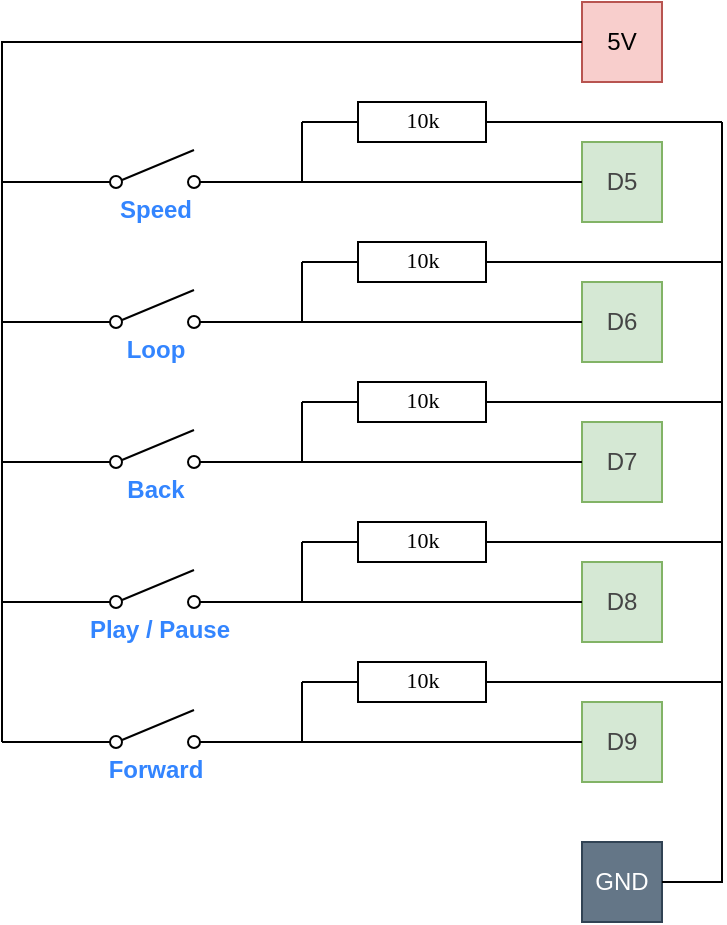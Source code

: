 <mxfile version="12.9.6" type="device"><diagram name="Page-1" id="16e2658f-23c8-b752-8be9-c03fbebb8bbe"><mxGraphModel dx="1305" dy="1093" grid="1" gridSize="10" guides="1" tooltips="1" connect="1" arrows="1" fold="1" page="1" pageScale="1" pageWidth="530" pageHeight="560" background="none" math="0" shadow="0"><root><mxCell id="0"/><mxCell id="1" parent="0"/><mxCell id="XEayLIsE3ASdq2jLto0m-1" value="D5" style="whiteSpace=wrap;html=1;aspect=fixed;fillColor=#d5e8d4;strokeColor=#82b366;rounded=0;glass=0;shadow=0;comic=0;fontColor=#454545;" parent="1" vertex="1"><mxGeometry x="350" y="120" width="40" height="40" as="geometry"/></mxCell><mxCell id="XEayLIsE3ASdq2jLto0m-2" value="D6" style="whiteSpace=wrap;html=1;aspect=fixed;fillColor=#d5e8d4;strokeColor=#82b366;rounded=0;glass=0;shadow=0;comic=0;fontColor=#454545;" parent="1" vertex="1"><mxGeometry x="350" y="190" width="40" height="40" as="geometry"/></mxCell><mxCell id="XEayLIsE3ASdq2jLto0m-3" value="D7" style="whiteSpace=wrap;html=1;aspect=fixed;fillColor=#d5e8d4;strokeColor=#82b366;rounded=0;glass=0;shadow=0;comic=0;fontColor=#454545;" parent="1" vertex="1"><mxGeometry x="350" y="260" width="40" height="40" as="geometry"/></mxCell><mxCell id="XEayLIsE3ASdq2jLto0m-4" value="D8" style="whiteSpace=wrap;html=1;aspect=fixed;fillColor=#d5e8d4;strokeColor=#82b366;rounded=0;glass=0;shadow=0;comic=0;fontColor=#454545;" parent="1" vertex="1"><mxGeometry x="350" y="330" width="40" height="40" as="geometry"/></mxCell><mxCell id="XEayLIsE3ASdq2jLto0m-5" value="D9" style="whiteSpace=wrap;html=1;aspect=fixed;fillColor=#d5e8d4;strokeColor=#82b366;rounded=0;glass=0;shadow=0;comic=0;fontColor=#454545;" parent="1" vertex="1"><mxGeometry x="350" y="400" width="40" height="40" as="geometry"/></mxCell><mxCell id="XEayLIsE3ASdq2jLto0m-7" value="" style="verticalLabelPosition=bottom;shadow=0;dashed=0;align=center;fillColor=#ffffff;html=1;verticalAlign=top;strokeWidth=1;shape=mxgraph.electrical.resistors.resistor_1;rounded=1;comic=0;labelBackgroundColor=none;fontFamily=Verdana;fontSize=12;fontColor=#000000;rotation=0;" parent="1" vertex="1"><mxGeometry x="220" y="100" width="100" height="20" as="geometry"/></mxCell><mxCell id="XEayLIsE3ASdq2jLto0m-8" value="10k" style="text;html=1;resizable=0;points=[];autosize=1;align=center;verticalAlign=top;spacingTop=-4;fontSize=11;fontFamily=Verdana" parent="1" vertex="1"><mxGeometry x="250" y="100" width="40" height="10" as="geometry"/></mxCell><mxCell id="XEayLIsE3ASdq2jLto0m-9" value="5V" style="whiteSpace=wrap;html=1;aspect=fixed;fillColor=#f8cecc;strokeColor=#b85450;rounded=0;glass=0;shadow=0;comic=0;" parent="1" vertex="1"><mxGeometry x="350" y="50" width="40" height="40" as="geometry"/></mxCell><mxCell id="XEayLIsE3ASdq2jLto0m-10" value="GND" style="whiteSpace=wrap;html=1;aspect=fixed;fillColor=#647687;strokeColor=#314354;rounded=0;glass=0;shadow=0;comic=0;fontColor=#ffffff;" parent="1" vertex="1"><mxGeometry x="350" y="470" width="40" height="40" as="geometry"/></mxCell><mxCell id="XEayLIsE3ASdq2jLto0m-11" value="" style="pointerEvents=1;verticalLabelPosition=bottom;shadow=0;dashed=0;align=center;html=1;verticalAlign=top;shape=mxgraph.electrical.electro-mechanical.simple_switch;rounded=0;glass=0;comic=0;fontColor=#454545;" parent="1" vertex="1"><mxGeometry x="99" y="404" width="75" height="19" as="geometry"/></mxCell><mxCell id="XEayLIsE3ASdq2jLto0m-13" value="Forward" style="text;html=1;strokeColor=none;fillColor=none;align=center;verticalAlign=middle;whiteSpace=wrap;rounded=0;shadow=0;glass=0;comic=0;fontColor=#3385FF;fontStyle=1" parent="1" vertex="1"><mxGeometry x="116.5" y="424" width="40" height="20" as="geometry"/></mxCell><mxCell id="XEayLIsE3ASdq2jLto0m-14" value="" style="pointerEvents=1;verticalLabelPosition=bottom;shadow=0;dashed=0;align=center;html=1;verticalAlign=top;shape=mxgraph.electrical.electro-mechanical.simple_switch;rounded=0;glass=0;comic=0;fontColor=#454545;" parent="1" vertex="1"><mxGeometry x="99" y="124" width="75" height="19" as="geometry"/></mxCell><mxCell id="XEayLIsE3ASdq2jLto0m-15" value="Speed" style="text;html=1;strokeColor=none;fillColor=none;align=center;verticalAlign=middle;whiteSpace=wrap;rounded=0;shadow=0;glass=0;comic=0;fontColor=#3385FF;fontStyle=1" parent="1" vertex="1"><mxGeometry x="116.5" y="144" width="40" height="20" as="geometry"/></mxCell><mxCell id="XEayLIsE3ASdq2jLto0m-16" value="" style="pointerEvents=1;verticalLabelPosition=bottom;shadow=0;dashed=0;align=center;html=1;verticalAlign=top;shape=mxgraph.electrical.electro-mechanical.simple_switch;rounded=0;glass=0;comic=0;fontColor=#454545;" parent="1" vertex="1"><mxGeometry x="99" y="194" width="75" height="19" as="geometry"/></mxCell><mxCell id="XEayLIsE3ASdq2jLto0m-17" value="Loop" style="text;html=1;strokeColor=none;fillColor=none;align=center;verticalAlign=middle;whiteSpace=wrap;rounded=0;shadow=0;glass=0;comic=0;fontColor=#3385FF;fontStyle=1" parent="1" vertex="1"><mxGeometry x="116.5" y="214" width="40" height="20" as="geometry"/></mxCell><mxCell id="XEayLIsE3ASdq2jLto0m-18" value="" style="pointerEvents=1;verticalLabelPosition=bottom;shadow=0;dashed=0;align=center;html=1;verticalAlign=top;shape=mxgraph.electrical.electro-mechanical.simple_switch;rounded=0;glass=0;comic=0;fontColor=#454545;" parent="1" vertex="1"><mxGeometry x="99" y="264" width="75" height="19" as="geometry"/></mxCell><mxCell id="XEayLIsE3ASdq2jLto0m-19" value="Back" style="text;html=1;strokeColor=none;fillColor=none;align=center;verticalAlign=middle;whiteSpace=wrap;rounded=0;shadow=0;glass=0;comic=0;fontColor=#3385FF;fontStyle=1" parent="1" vertex="1"><mxGeometry x="116.5" y="284" width="40" height="20" as="geometry"/></mxCell><mxCell id="XEayLIsE3ASdq2jLto0m-20" value="" style="pointerEvents=1;verticalLabelPosition=bottom;shadow=0;dashed=0;align=center;html=1;verticalAlign=top;shape=mxgraph.electrical.electro-mechanical.simple_switch;rounded=0;glass=0;comic=0;fontColor=#454545;" parent="1" vertex="1"><mxGeometry x="99" y="334" width="75" height="19" as="geometry"/></mxCell><mxCell id="XEayLIsE3ASdq2jLto0m-21" value="Play / Pause" style="text;html=1;strokeColor=none;fillColor=none;align=center;verticalAlign=middle;whiteSpace=wrap;rounded=0;shadow=0;glass=0;comic=0;fontColor=#3385FF;fontStyle=1" parent="1" vertex="1"><mxGeometry x="99" y="354" width="80" height="20" as="geometry"/></mxCell><mxCell id="XEayLIsE3ASdq2jLto0m-24" value="" style="endArrow=none;html=1;fontSize=11;fontColor=#454545;entryX=0;entryY=0.5;entryDx=0;entryDy=0;exitX=1;exitY=0.84;exitDx=0;exitDy=0;exitPerimeter=0;" parent="1" source="XEayLIsE3ASdq2jLto0m-14" target="XEayLIsE3ASdq2jLto0m-1" edge="1"><mxGeometry width="50" height="50" relative="1" as="geometry"><mxPoint x="170" y="360" as="sourcePoint"/><mxPoint x="220" y="310" as="targetPoint"/></mxGeometry></mxCell><mxCell id="XEayLIsE3ASdq2jLto0m-25" value="" style="endArrow=none;html=1;fontSize=11;fontColor=#454545;entryX=1;entryY=0.84;entryDx=0;entryDy=0;entryPerimeter=0;exitX=0;exitY=0.5;exitDx=0;exitDy=0;" parent="1" source="XEayLIsE3ASdq2jLto0m-2" target="XEayLIsE3ASdq2jLto0m-16" edge="1"><mxGeometry width="50" height="50" relative="1" as="geometry"><mxPoint x="170" y="360" as="sourcePoint"/><mxPoint x="220" y="310" as="targetPoint"/></mxGeometry></mxCell><mxCell id="XEayLIsE3ASdq2jLto0m-28" value="" style="endArrow=none;html=1;fontSize=11;fontColor=#454545;entryX=0;entryY=0.84;entryDx=0;entryDy=0;entryPerimeter=0;" parent="1" target="XEayLIsE3ASdq2jLto0m-16" edge="1"><mxGeometry width="50" height="50" relative="1" as="geometry"><mxPoint x="60" y="210" as="sourcePoint"/><mxPoint x="220" y="310" as="targetPoint"/></mxGeometry></mxCell><mxCell id="XEayLIsE3ASdq2jLto0m-29" value="" style="endArrow=none;html=1;fontSize=11;fontColor=#454545;entryX=0;entryY=0.84;entryDx=0;entryDy=0;entryPerimeter=0;" parent="1" target="XEayLIsE3ASdq2jLto0m-18" edge="1"><mxGeometry width="50" height="50" relative="1" as="geometry"><mxPoint x="60" y="280" as="sourcePoint"/><mxPoint x="220" y="310" as="targetPoint"/></mxGeometry></mxCell><mxCell id="XEayLIsE3ASdq2jLto0m-30" value="" style="endArrow=none;html=1;fontSize=11;fontColor=#454545;entryX=0;entryY=0.84;entryDx=0;entryDy=0;entryPerimeter=0;" parent="1" target="XEayLIsE3ASdq2jLto0m-20" edge="1"><mxGeometry width="50" height="50" relative="1" as="geometry"><mxPoint x="60" y="350" as="sourcePoint"/><mxPoint x="220" y="310" as="targetPoint"/></mxGeometry></mxCell><mxCell id="XEayLIsE3ASdq2jLto0m-31" value="" style="endArrow=none;html=1;fontSize=11;fontColor=#454545;exitX=0;exitY=0.84;exitDx=0;exitDy=0;exitPerimeter=0;" parent="1" source="XEayLIsE3ASdq2jLto0m-11" edge="1"><mxGeometry width="50" height="50" relative="1" as="geometry"><mxPoint x="170" y="360" as="sourcePoint"/><mxPoint x="60" y="420" as="targetPoint"/></mxGeometry></mxCell><mxCell id="XEayLIsE3ASdq2jLto0m-32" value="" style="endArrow=none;html=1;fontSize=11;fontColor=#454545;entryX=0;entryY=0.84;entryDx=0;entryDy=0;entryPerimeter=0;" parent="1" target="XEayLIsE3ASdq2jLto0m-14" edge="1"><mxGeometry width="50" height="50" relative="1" as="geometry"><mxPoint x="60" y="140" as="sourcePoint"/><mxPoint x="220" y="310" as="targetPoint"/></mxGeometry></mxCell><mxCell id="XEayLIsE3ASdq2jLto0m-34" value="" style="endArrow=none;html=1;fontSize=11;fontColor=#3385FF;" parent="1" edge="1"><mxGeometry width="50" height="50" relative="1" as="geometry"><mxPoint x="210" y="140" as="sourcePoint"/><mxPoint x="210" y="110" as="targetPoint"/></mxGeometry></mxCell><mxCell id="XEayLIsE3ASdq2jLto0m-35" value="" style="endArrow=none;html=1;fontSize=11;fontColor=#3385FF;entryX=0;entryY=0.5;entryDx=0;entryDy=0;entryPerimeter=0;" parent="1" target="XEayLIsE3ASdq2jLto0m-7" edge="1"><mxGeometry width="50" height="50" relative="1" as="geometry"><mxPoint x="210" y="110" as="sourcePoint"/><mxPoint x="220" y="310" as="targetPoint"/></mxGeometry></mxCell><mxCell id="XEayLIsE3ASdq2jLto0m-37" value="" style="endArrow=none;html=1;fontSize=11;fontColor=#3385FF;entryX=1;entryY=0.5;entryDx=0;entryDy=0;strokeColor=none;rounded=0;" parent="1" target="XEayLIsE3ASdq2jLto0m-9" edge="1"><mxGeometry width="50" height="50" relative="1" as="geometry"><mxPoint x="400" y="110" as="sourcePoint"/><mxPoint x="170" y="310" as="targetPoint"/><Array as="points"><mxPoint x="400" y="70"/></Array></mxGeometry></mxCell><mxCell id="XEayLIsE3ASdq2jLto0m-43" value="" style="verticalLabelPosition=bottom;shadow=0;dashed=0;align=center;fillColor=#ffffff;html=1;verticalAlign=top;strokeWidth=1;shape=mxgraph.electrical.resistors.resistor_1;rounded=1;comic=0;labelBackgroundColor=none;fontFamily=Verdana;fontSize=12;fontColor=#000000;rotation=0;" parent="1" vertex="1"><mxGeometry x="220" y="380" width="100" height="20" as="geometry"/></mxCell><mxCell id="XEayLIsE3ASdq2jLto0m-44" value="10k" style="text;html=1;resizable=0;points=[];autosize=1;align=center;verticalAlign=top;spacingTop=-4;fontSize=11;fontFamily=Verdana" parent="1" vertex="1"><mxGeometry x="250" y="380" width="40" height="10" as="geometry"/></mxCell><mxCell id="XEayLIsE3ASdq2jLto0m-45" value="" style="endArrow=none;html=1;fontSize=11;fontColor=#3385FF;" parent="1" edge="1"><mxGeometry width="50" height="50" relative="1" as="geometry"><mxPoint x="210" y="420" as="sourcePoint"/><mxPoint x="210" y="390" as="targetPoint"/></mxGeometry></mxCell><mxCell id="XEayLIsE3ASdq2jLto0m-46" value="" style="endArrow=none;html=1;fontSize=11;fontColor=#3385FF;entryX=0;entryY=0.5;entryDx=0;entryDy=0;entryPerimeter=0;" parent="1" target="XEayLIsE3ASdq2jLto0m-43" edge="1"><mxGeometry width="50" height="50" relative="1" as="geometry"><mxPoint x="210" y="390" as="sourcePoint"/><mxPoint x="220" y="590" as="targetPoint"/></mxGeometry></mxCell><mxCell id="XEayLIsE3ASdq2jLto0m-48" value="" style="endArrow=none;html=1;fontSize=11;fontColor=#3385FF;entryX=1;entryY=0.5;entryDx=0;entryDy=0;strokeColor=none;rounded=0;" parent="1" edge="1"><mxGeometry width="50" height="50" relative="1" as="geometry"><mxPoint x="400" y="390" as="sourcePoint"/><mxPoint x="390" y="350" as="targetPoint"/><Array as="points"><mxPoint x="400" y="350"/></Array></mxGeometry></mxCell><mxCell id="XEayLIsE3ASdq2jLto0m-49" value="" style="verticalLabelPosition=bottom;shadow=0;dashed=0;align=center;fillColor=#ffffff;html=1;verticalAlign=top;strokeWidth=1;shape=mxgraph.electrical.resistors.resistor_1;rounded=1;comic=0;labelBackgroundColor=none;fontFamily=Verdana;fontSize=12;fontColor=#000000;rotation=0;" parent="1" vertex="1"><mxGeometry x="220" y="170" width="100" height="20" as="geometry"/></mxCell><mxCell id="XEayLIsE3ASdq2jLto0m-50" value="10k" style="text;html=1;resizable=0;points=[];autosize=1;align=center;verticalAlign=top;spacingTop=-4;fontSize=11;fontFamily=Verdana" parent="1" vertex="1"><mxGeometry x="250" y="170" width="40" height="10" as="geometry"/></mxCell><mxCell id="XEayLIsE3ASdq2jLto0m-51" value="" style="endArrow=none;html=1;fontSize=11;fontColor=#3385FF;" parent="1" edge="1"><mxGeometry width="50" height="50" relative="1" as="geometry"><mxPoint x="210" y="210" as="sourcePoint"/><mxPoint x="210" y="180" as="targetPoint"/></mxGeometry></mxCell><mxCell id="XEayLIsE3ASdq2jLto0m-52" value="" style="endArrow=none;html=1;fontSize=11;fontColor=#3385FF;entryX=0;entryY=0.5;entryDx=0;entryDy=0;entryPerimeter=0;" parent="1" target="XEayLIsE3ASdq2jLto0m-49" edge="1"><mxGeometry width="50" height="50" relative="1" as="geometry"><mxPoint x="210" y="180" as="sourcePoint"/><mxPoint x="220" y="380" as="targetPoint"/></mxGeometry></mxCell><mxCell id="XEayLIsE3ASdq2jLto0m-54" value="" style="endArrow=none;html=1;fontSize=11;fontColor=#3385FF;entryX=1;entryY=0.5;entryDx=0;entryDy=0;strokeColor=none;rounded=0;" parent="1" edge="1"><mxGeometry width="50" height="50" relative="1" as="geometry"><mxPoint x="400" y="180" as="sourcePoint"/><mxPoint x="390" y="140" as="targetPoint"/><Array as="points"><mxPoint x="400" y="140"/></Array></mxGeometry></mxCell><mxCell id="XEayLIsE3ASdq2jLto0m-57" value="" style="verticalLabelPosition=bottom;shadow=0;dashed=0;align=center;fillColor=#ffffff;html=1;verticalAlign=top;strokeWidth=1;shape=mxgraph.electrical.resistors.resistor_1;rounded=1;comic=0;labelBackgroundColor=none;fontFamily=Verdana;fontSize=12;fontColor=#000000;rotation=0;" parent="1" vertex="1"><mxGeometry x="220" y="240" width="100" height="20" as="geometry"/></mxCell><mxCell id="XEayLIsE3ASdq2jLto0m-58" value="10k" style="text;html=1;resizable=0;points=[];autosize=1;align=center;verticalAlign=top;spacingTop=-4;fontSize=11;fontFamily=Verdana" parent="1" vertex="1"><mxGeometry x="250" y="240" width="40" height="10" as="geometry"/></mxCell><mxCell id="XEayLIsE3ASdq2jLto0m-59" value="" style="endArrow=none;html=1;fontSize=11;fontColor=#3385FF;" parent="1" edge="1"><mxGeometry width="50" height="50" relative="1" as="geometry"><mxPoint x="210" y="280" as="sourcePoint"/><mxPoint x="210" y="250" as="targetPoint"/></mxGeometry></mxCell><mxCell id="XEayLIsE3ASdq2jLto0m-60" value="" style="endArrow=none;html=1;fontSize=11;fontColor=#3385FF;entryX=0;entryY=0.5;entryDx=0;entryDy=0;entryPerimeter=0;" parent="1" target="XEayLIsE3ASdq2jLto0m-57" edge="1"><mxGeometry width="50" height="50" relative="1" as="geometry"><mxPoint x="210" y="250" as="sourcePoint"/><mxPoint x="220" y="450" as="targetPoint"/></mxGeometry></mxCell><mxCell id="XEayLIsE3ASdq2jLto0m-62" value="" style="endArrow=none;html=1;fontSize=11;fontColor=#3385FF;strokeColor=none;rounded=0;" parent="1" edge="1"><mxGeometry width="50" height="50" relative="1" as="geometry"><mxPoint x="400" y="250" as="sourcePoint"/><mxPoint x="410" y="180" as="targetPoint"/><Array as="points"><mxPoint x="400" y="210"/></Array></mxGeometry></mxCell><mxCell id="XEayLIsE3ASdq2jLto0m-63" value="" style="endArrow=none;html=1;fontSize=11;fontColor=#3385FF;entryX=0;entryY=0.5;entryDx=0;entryDy=0;exitX=1;exitY=0.84;exitDx=0;exitDy=0;exitPerimeter=0;" parent="1" source="XEayLIsE3ASdq2jLto0m-18" target="XEayLIsE3ASdq2jLto0m-3" edge="1"><mxGeometry width="50" height="50" relative="1" as="geometry"><mxPoint x="170" y="360" as="sourcePoint"/><mxPoint x="220" y="310" as="targetPoint"/></mxGeometry></mxCell><mxCell id="XEayLIsE3ASdq2jLto0m-64" value="" style="endArrow=none;html=1;fontSize=11;fontColor=#3385FF;entryX=0;entryY=0.5;entryDx=0;entryDy=0;exitX=1;exitY=0.84;exitDx=0;exitDy=0;exitPerimeter=0;" parent="1" source="XEayLIsE3ASdq2jLto0m-20" target="XEayLIsE3ASdq2jLto0m-4" edge="1"><mxGeometry width="50" height="50" relative="1" as="geometry"><mxPoint x="170" y="360" as="sourcePoint"/><mxPoint x="220" y="310" as="targetPoint"/></mxGeometry></mxCell><mxCell id="XEayLIsE3ASdq2jLto0m-65" value="" style="endArrow=none;html=1;fontSize=11;fontColor=#3385FF;entryX=0;entryY=0.5;entryDx=0;entryDy=0;exitX=1;exitY=0.84;exitDx=0;exitDy=0;exitPerimeter=0;" parent="1" source="XEayLIsE3ASdq2jLto0m-11" target="XEayLIsE3ASdq2jLto0m-5" edge="1"><mxGeometry width="50" height="50" relative="1" as="geometry"><mxPoint x="170" y="360" as="sourcePoint"/><mxPoint x="220" y="310" as="targetPoint"/></mxGeometry></mxCell><mxCell id="XEayLIsE3ASdq2jLto0m-72" value="" style="verticalLabelPosition=bottom;shadow=0;dashed=0;align=center;fillColor=#ffffff;html=1;verticalAlign=top;strokeWidth=1;shape=mxgraph.electrical.resistors.resistor_1;rounded=1;comic=0;labelBackgroundColor=none;fontFamily=Verdana;fontSize=12;fontColor=#000000;rotation=0;" parent="1" vertex="1"><mxGeometry x="220" y="310" width="100" height="20" as="geometry"/></mxCell><mxCell id="XEayLIsE3ASdq2jLto0m-73" value="10k" style="text;html=1;resizable=0;points=[];autosize=1;align=center;verticalAlign=top;spacingTop=-4;fontSize=11;fontFamily=Verdana" parent="1" vertex="1"><mxGeometry x="250" y="310" width="40" height="10" as="geometry"/></mxCell><mxCell id="XEayLIsE3ASdq2jLto0m-74" value="" style="endArrow=none;html=1;fontSize=11;fontColor=#3385FF;" parent="1" edge="1"><mxGeometry width="50" height="50" relative="1" as="geometry"><mxPoint x="210" y="350" as="sourcePoint"/><mxPoint x="210" y="320" as="targetPoint"/></mxGeometry></mxCell><mxCell id="XEayLIsE3ASdq2jLto0m-75" value="" style="endArrow=none;html=1;fontSize=11;fontColor=#3385FF;entryX=0;entryY=0.5;entryDx=0;entryDy=0;entryPerimeter=0;" parent="1" target="XEayLIsE3ASdq2jLto0m-72" edge="1"><mxGeometry width="50" height="50" relative="1" as="geometry"><mxPoint x="210" y="320" as="sourcePoint"/><mxPoint x="220" y="520" as="targetPoint"/></mxGeometry></mxCell><mxCell id="XEayLIsE3ASdq2jLto0m-77" value="" style="endArrow=none;html=1;fontSize=11;fontColor=#3385FF;entryX=1;entryY=0.5;entryDx=0;entryDy=0;strokeColor=none;rounded=0;" parent="1" edge="1"><mxGeometry width="50" height="50" relative="1" as="geometry"><mxPoint x="400" y="320" as="sourcePoint"/><mxPoint x="390" y="280" as="targetPoint"/><Array as="points"><mxPoint x="400" y="280"/></Array></mxGeometry></mxCell><mxCell id="HdOrSt9mUNWdkk8fe8So-1" value="" style="endArrow=none;html=1;entryX=0;entryY=0.5;entryDx=0;entryDy=0;rounded=0;" edge="1" parent="1" target="XEayLIsE3ASdq2jLto0m-9"><mxGeometry width="50" height="50" relative="1" as="geometry"><mxPoint x="60" y="420" as="sourcePoint"/><mxPoint x="290" y="510" as="targetPoint"/><Array as="points"><mxPoint x="60" y="70"/></Array></mxGeometry></mxCell><mxCell id="HdOrSt9mUNWdkk8fe8So-2" value="" style="endArrow=none;html=1;entryX=1;entryY=0.5;entryDx=0;entryDy=0;entryPerimeter=0;" edge="1" parent="1" target="XEayLIsE3ASdq2jLto0m-43"><mxGeometry width="50" height="50" relative="1" as="geometry"><mxPoint x="420" y="390" as="sourcePoint"/><mxPoint x="290" y="510" as="targetPoint"/></mxGeometry></mxCell><mxCell id="HdOrSt9mUNWdkk8fe8So-3" value="" style="endArrow=none;html=1;entryX=1;entryY=0.5;entryDx=0;entryDy=0;rounded=0;" edge="1" parent="1" target="XEayLIsE3ASdq2jLto0m-10"><mxGeometry width="50" height="50" relative="1" as="geometry"><mxPoint x="420" y="390" as="sourcePoint"/><mxPoint x="240" y="510" as="targetPoint"/><Array as="points"><mxPoint x="420" y="490"/></Array></mxGeometry></mxCell><mxCell id="HdOrSt9mUNWdkk8fe8So-4" value="" style="endArrow=none;html=1;entryX=1;entryY=0.5;entryDx=0;entryDy=0;entryPerimeter=0;" edge="1" parent="1" target="XEayLIsE3ASdq2jLto0m-72"><mxGeometry width="50" height="50" relative="1" as="geometry"><mxPoint x="420" y="320" as="sourcePoint"/><mxPoint x="290" y="530" as="targetPoint"/></mxGeometry></mxCell><mxCell id="HdOrSt9mUNWdkk8fe8So-5" value="" style="endArrow=none;html=1;exitX=1;exitY=0.5;exitDx=0;exitDy=0;exitPerimeter=0;" edge="1" parent="1" source="XEayLIsE3ASdq2jLto0m-57"><mxGeometry width="50" height="50" relative="1" as="geometry"><mxPoint x="240" y="580" as="sourcePoint"/><mxPoint x="420" y="250" as="targetPoint"/></mxGeometry></mxCell><mxCell id="HdOrSt9mUNWdkk8fe8So-6" value="" style="endArrow=none;html=1;entryX=1;entryY=0.5;entryDx=0;entryDy=0;entryPerimeter=0;" edge="1" parent="1" target="XEayLIsE3ASdq2jLto0m-49"><mxGeometry width="50" height="50" relative="1" as="geometry"><mxPoint x="420" y="180" as="sourcePoint"/><mxPoint x="290" y="530" as="targetPoint"/></mxGeometry></mxCell><mxCell id="HdOrSt9mUNWdkk8fe8So-7" value="" style="endArrow=none;html=1;entryX=1;entryY=0.5;entryDx=0;entryDy=0;entryPerimeter=0;" edge="1" parent="1" target="XEayLIsE3ASdq2jLto0m-7"><mxGeometry width="50" height="50" relative="1" as="geometry"><mxPoint x="420" y="110" as="sourcePoint"/><mxPoint x="290" y="530" as="targetPoint"/></mxGeometry></mxCell><mxCell id="HdOrSt9mUNWdkk8fe8So-8" value="" style="endArrow=none;html=1;" edge="1" parent="1"><mxGeometry width="50" height="50" relative="1" as="geometry"><mxPoint x="420" y="390" as="sourcePoint"/><mxPoint x="420" y="110" as="targetPoint"/></mxGeometry></mxCell></root></mxGraphModel></diagram></mxfile>